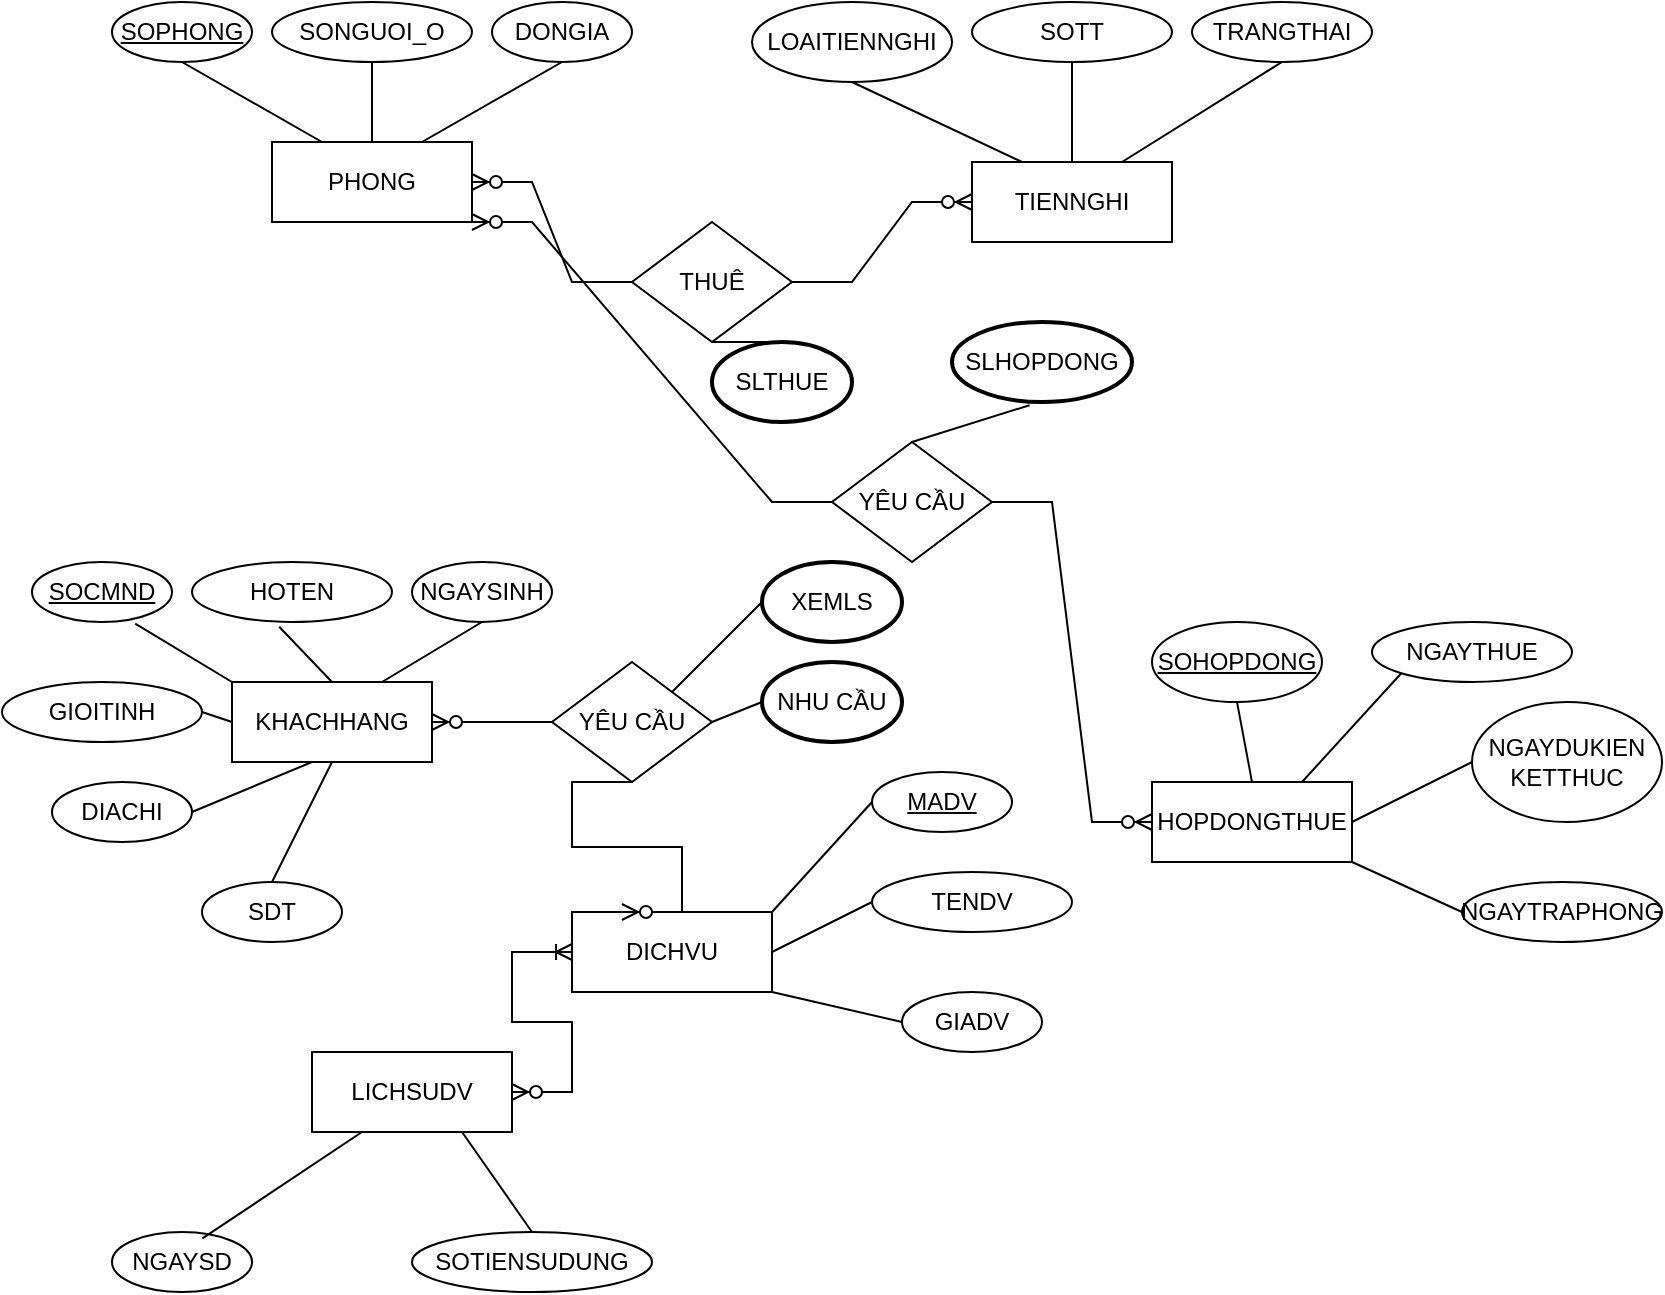 <mxfile version="22.1.3" type="github">
  <diagram name="Page-1" id="K3dOlEwqnWuZSXloKcQ0">
    <mxGraphModel dx="1042" dy="535" grid="1" gridSize="10" guides="1" tooltips="1" connect="1" arrows="1" fold="1" page="1" pageScale="1" pageWidth="850" pageHeight="1100" math="0" shadow="0">
      <root>
        <mxCell id="0" />
        <mxCell id="1" parent="0" />
        <mxCell id="91yJGced5cuJ7klKDWTW-1" value="PHONG" style="rounded=0;whiteSpace=wrap;html=1;" parent="1" vertex="1">
          <mxGeometry x="140" y="110" width="100" height="40" as="geometry" />
        </mxCell>
        <mxCell id="91yJGced5cuJ7klKDWTW-2" value="TIENNGHI" style="rounded=0;whiteSpace=wrap;html=1;" parent="1" vertex="1">
          <mxGeometry x="490" y="120" width="100" height="40" as="geometry" />
        </mxCell>
        <mxCell id="91yJGced5cuJ7klKDWTW-3" value="HOPDONGTHUE" style="rounded=0;whiteSpace=wrap;html=1;" parent="1" vertex="1">
          <mxGeometry x="580" y="430" width="100" height="40" as="geometry" />
        </mxCell>
        <mxCell id="91yJGced5cuJ7klKDWTW-4" value="KHACHHANG" style="rounded=0;whiteSpace=wrap;html=1;" parent="1" vertex="1">
          <mxGeometry x="120" y="380" width="100" height="40" as="geometry" />
        </mxCell>
        <mxCell id="91yJGced5cuJ7klKDWTW-6" value="LICHSUDV" style="rounded=0;whiteSpace=wrap;html=1;" parent="1" vertex="1">
          <mxGeometry x="160" y="565" width="100" height="40" as="geometry" />
        </mxCell>
        <mxCell id="91yJGced5cuJ7klKDWTW-7" value="&lt;u&gt;SOPHONG&lt;/u&gt;" style="ellipse;whiteSpace=wrap;html=1;" parent="1" vertex="1">
          <mxGeometry x="60" y="40" width="70" height="30" as="geometry" />
        </mxCell>
        <mxCell id="91yJGced5cuJ7klKDWTW-8" value="SONGUOI_O" style="ellipse;whiteSpace=wrap;html=1;" parent="1" vertex="1">
          <mxGeometry x="140" y="40" width="100" height="30" as="geometry" />
        </mxCell>
        <mxCell id="91yJGced5cuJ7klKDWTW-9" value="DONGIA" style="ellipse;whiteSpace=wrap;html=1;" parent="1" vertex="1">
          <mxGeometry x="250" y="40" width="70" height="30" as="geometry" />
        </mxCell>
        <mxCell id="91yJGced5cuJ7klKDWTW-10" value="" style="endArrow=none;html=1;rounded=0;entryX=0.5;entryY=1;entryDx=0;entryDy=0;exitX=0.25;exitY=0;exitDx=0;exitDy=0;" parent="1" source="91yJGced5cuJ7klKDWTW-1" target="91yJGced5cuJ7klKDWTW-7" edge="1">
          <mxGeometry width="50" height="50" relative="1" as="geometry">
            <mxPoint x="-30" y="190" as="sourcePoint" />
            <mxPoint x="70" y="100" as="targetPoint" />
          </mxGeometry>
        </mxCell>
        <mxCell id="91yJGced5cuJ7klKDWTW-11" value="" style="endArrow=none;html=1;rounded=0;entryX=0.5;entryY=1;entryDx=0;entryDy=0;exitX=0.5;exitY=0;exitDx=0;exitDy=0;" parent="1" source="91yJGced5cuJ7klKDWTW-1" target="91yJGced5cuJ7klKDWTW-8" edge="1">
          <mxGeometry width="50" height="50" relative="1" as="geometry">
            <mxPoint x="190" y="100" as="sourcePoint" />
            <mxPoint x="200" y="90" as="targetPoint" />
          </mxGeometry>
        </mxCell>
        <mxCell id="91yJGced5cuJ7klKDWTW-13" value="" style="endArrow=none;html=1;rounded=0;entryX=0.5;entryY=1;entryDx=0;entryDy=0;exitX=0.75;exitY=0;exitDx=0;exitDy=0;" parent="1" source="91yJGced5cuJ7klKDWTW-1" target="91yJGced5cuJ7klKDWTW-9" edge="1">
          <mxGeometry width="50" height="50" relative="1" as="geometry">
            <mxPoint x="300" y="180" as="sourcePoint" />
            <mxPoint x="290" y="80" as="targetPoint" />
          </mxGeometry>
        </mxCell>
        <mxCell id="91yJGced5cuJ7klKDWTW-14" value="LOAITIENNGHI" style="ellipse;whiteSpace=wrap;html=1;" parent="1" vertex="1">
          <mxGeometry x="380" y="40" width="100" height="40" as="geometry" />
        </mxCell>
        <mxCell id="91yJGced5cuJ7klKDWTW-15" value="SOTT" style="ellipse;whiteSpace=wrap;html=1;" parent="1" vertex="1">
          <mxGeometry x="490" y="40" width="100" height="30" as="geometry" />
        </mxCell>
        <mxCell id="91yJGced5cuJ7klKDWTW-16" value="TRANGTHAI" style="ellipse;whiteSpace=wrap;html=1;" parent="1" vertex="1">
          <mxGeometry x="600" y="40" width="90" height="30" as="geometry" />
        </mxCell>
        <mxCell id="91yJGced5cuJ7klKDWTW-17" value="" style="endArrow=none;html=1;rounded=0;entryX=0.5;entryY=1;entryDx=0;entryDy=0;exitX=0.25;exitY=0;exitDx=0;exitDy=0;" parent="1" source="91yJGced5cuJ7klKDWTW-2" target="91yJGced5cuJ7klKDWTW-14" edge="1">
          <mxGeometry width="50" height="50" relative="1" as="geometry">
            <mxPoint x="410" y="150" as="sourcePoint" />
            <mxPoint x="460" y="100" as="targetPoint" />
          </mxGeometry>
        </mxCell>
        <mxCell id="91yJGced5cuJ7klKDWTW-18" value="" style="endArrow=none;html=1;rounded=0;entryX=0.5;entryY=1;entryDx=0;entryDy=0;exitX=0.5;exitY=0;exitDx=0;exitDy=0;" parent="1" source="91yJGced5cuJ7klKDWTW-2" target="91yJGced5cuJ7klKDWTW-15" edge="1">
          <mxGeometry width="50" height="50" relative="1" as="geometry">
            <mxPoint x="630" y="150" as="sourcePoint" />
            <mxPoint x="680" y="100" as="targetPoint" />
          </mxGeometry>
        </mxCell>
        <mxCell id="91yJGced5cuJ7klKDWTW-19" value="" style="endArrow=none;html=1;rounded=0;entryX=0.5;entryY=1;entryDx=0;entryDy=0;exitX=0.75;exitY=0;exitDx=0;exitDy=0;" parent="1" source="91yJGced5cuJ7klKDWTW-2" target="91yJGced5cuJ7klKDWTW-16" edge="1">
          <mxGeometry width="50" height="50" relative="1" as="geometry">
            <mxPoint x="600" y="160" as="sourcePoint" />
            <mxPoint x="650" y="110" as="targetPoint" />
          </mxGeometry>
        </mxCell>
        <mxCell id="91yJGced5cuJ7klKDWTW-20" value="&lt;u&gt;SOCMND&lt;/u&gt;" style="ellipse;whiteSpace=wrap;html=1;" parent="1" vertex="1">
          <mxGeometry x="20" y="320" width="70" height="30" as="geometry" />
        </mxCell>
        <mxCell id="91yJGced5cuJ7klKDWTW-21" value="HOTEN" style="ellipse;whiteSpace=wrap;html=1;" parent="1" vertex="1">
          <mxGeometry x="100" y="320" width="100" height="30" as="geometry" />
        </mxCell>
        <mxCell id="91yJGced5cuJ7klKDWTW-22" value="NGAYSINH" style="ellipse;whiteSpace=wrap;html=1;" parent="1" vertex="1">
          <mxGeometry x="210" y="320" width="70" height="30" as="geometry" />
        </mxCell>
        <mxCell id="91yJGced5cuJ7klKDWTW-24" value="GIOITINH" style="ellipse;whiteSpace=wrap;html=1;" parent="1" vertex="1">
          <mxGeometry x="5" y="380" width="100" height="30" as="geometry" />
        </mxCell>
        <mxCell id="91yJGced5cuJ7klKDWTW-25" value="DIACHI" style="ellipse;whiteSpace=wrap;html=1;" parent="1" vertex="1">
          <mxGeometry x="30" y="430" width="70" height="30" as="geometry" />
        </mxCell>
        <mxCell id="91yJGced5cuJ7klKDWTW-26" value="SDT" style="ellipse;whiteSpace=wrap;html=1;" parent="1" vertex="1">
          <mxGeometry x="105" y="480" width="70" height="30" as="geometry" />
        </mxCell>
        <mxCell id="91yJGced5cuJ7klKDWTW-27" value="&lt;u&gt;SOHOPDONG&lt;/u&gt;" style="ellipse;whiteSpace=wrap;html=1;" parent="1" vertex="1">
          <mxGeometry x="580" y="350" width="85" height="40" as="geometry" />
        </mxCell>
        <mxCell id="91yJGced5cuJ7klKDWTW-28" value="NGAYTHUE" style="ellipse;whiteSpace=wrap;html=1;" parent="1" vertex="1">
          <mxGeometry x="690" y="350" width="100" height="30" as="geometry" />
        </mxCell>
        <mxCell id="91yJGced5cuJ7klKDWTW-29" value="NGAYDUKIEN&lt;br&gt;KETTHUC" style="ellipse;whiteSpace=wrap;html=1;" parent="1" vertex="1">
          <mxGeometry x="740" y="390" width="95" height="60" as="geometry" />
        </mxCell>
        <mxCell id="91yJGced5cuJ7klKDWTW-30" value="NGAYTRAPHONG" style="ellipse;whiteSpace=wrap;html=1;" parent="1" vertex="1">
          <mxGeometry x="735" y="480" width="100" height="30" as="geometry" />
        </mxCell>
        <mxCell id="91yJGced5cuJ7klKDWTW-33" value="" style="endArrow=none;html=1;rounded=0;entryX=0.5;entryY=1;entryDx=0;entryDy=0;exitX=0.75;exitY=0;exitDx=0;exitDy=0;" parent="1" source="91yJGced5cuJ7klKDWTW-4" target="91yJGced5cuJ7klKDWTW-22" edge="1">
          <mxGeometry width="50" height="50" relative="1" as="geometry">
            <mxPoint x="230" y="460" as="sourcePoint" />
            <mxPoint x="245" y="360" as="targetPoint" />
          </mxGeometry>
        </mxCell>
        <mxCell id="91yJGced5cuJ7klKDWTW-34" value="" style="endArrow=none;html=1;rounded=0;entryX=0.436;entryY=1.08;entryDx=0;entryDy=0;entryPerimeter=0;exitX=0.5;exitY=0;exitDx=0;exitDy=0;" parent="1" source="91yJGced5cuJ7klKDWTW-4" target="91yJGced5cuJ7klKDWTW-21" edge="1">
          <mxGeometry width="50" height="50" relative="1" as="geometry">
            <mxPoint x="140" y="400" as="sourcePoint" />
            <mxPoint x="190" y="350" as="targetPoint" />
          </mxGeometry>
        </mxCell>
        <mxCell id="91yJGced5cuJ7klKDWTW-35" value="" style="endArrow=none;html=1;rounded=0;entryX=0.737;entryY=1.027;entryDx=0;entryDy=0;entryPerimeter=0;exitX=0;exitY=0;exitDx=0;exitDy=0;" parent="1" source="91yJGced5cuJ7klKDWTW-4" target="91yJGced5cuJ7klKDWTW-20" edge="1">
          <mxGeometry width="50" height="50" relative="1" as="geometry">
            <mxPoint x="90" y="460" as="sourcePoint" />
            <mxPoint x="140" y="410" as="targetPoint" />
          </mxGeometry>
        </mxCell>
        <mxCell id="91yJGced5cuJ7klKDWTW-36" value="" style="endArrow=none;html=1;rounded=0;entryX=0;entryY=0.5;entryDx=0;entryDy=0;exitX=1;exitY=0.5;exitDx=0;exitDy=0;" parent="1" source="91yJGced5cuJ7klKDWTW-24" target="91yJGced5cuJ7klKDWTW-4" edge="1">
          <mxGeometry width="50" height="50" relative="1" as="geometry">
            <mxPoint x="120" y="490" as="sourcePoint" />
            <mxPoint x="170" y="440" as="targetPoint" />
          </mxGeometry>
        </mxCell>
        <mxCell id="91yJGced5cuJ7klKDWTW-37" value="" style="endArrow=none;html=1;rounded=0;exitX=1;exitY=0.5;exitDx=0;exitDy=0;" parent="1" source="91yJGced5cuJ7klKDWTW-25" edge="1">
          <mxGeometry width="50" height="50" relative="1" as="geometry">
            <mxPoint x="90" y="480" as="sourcePoint" />
            <mxPoint x="160" y="420" as="targetPoint" />
          </mxGeometry>
        </mxCell>
        <mxCell id="91yJGced5cuJ7klKDWTW-38" value="" style="endArrow=none;html=1;rounded=0;exitX=0.5;exitY=0;exitDx=0;exitDy=0;entryX=0.5;entryY=1;entryDx=0;entryDy=0;" parent="1" source="91yJGced5cuJ7klKDWTW-26" target="91yJGced5cuJ7klKDWTW-4" edge="1">
          <mxGeometry width="50" height="50" relative="1" as="geometry">
            <mxPoint x="280" y="520" as="sourcePoint" />
            <mxPoint x="330" y="470" as="targetPoint" />
          </mxGeometry>
        </mxCell>
        <mxCell id="91yJGced5cuJ7klKDWTW-39" value="" style="endArrow=none;html=1;rounded=0;entryX=0.5;entryY=1;entryDx=0;entryDy=0;exitX=0.5;exitY=0;exitDx=0;exitDy=0;" parent="1" source="91yJGced5cuJ7klKDWTW-3" target="91yJGced5cuJ7klKDWTW-27" edge="1">
          <mxGeometry width="50" height="50" relative="1" as="geometry">
            <mxPoint x="630" y="440" as="sourcePoint" />
            <mxPoint x="680" y="390" as="targetPoint" />
          </mxGeometry>
        </mxCell>
        <mxCell id="91yJGced5cuJ7klKDWTW-40" value="" style="endArrow=none;html=1;rounded=0;entryX=0;entryY=1;entryDx=0;entryDy=0;exitX=0.75;exitY=0;exitDx=0;exitDy=0;" parent="1" source="91yJGced5cuJ7klKDWTW-3" target="91yJGced5cuJ7klKDWTW-28" edge="1">
          <mxGeometry width="50" height="50" relative="1" as="geometry">
            <mxPoint x="690" y="450" as="sourcePoint" />
            <mxPoint x="740" y="400" as="targetPoint" />
          </mxGeometry>
        </mxCell>
        <mxCell id="91yJGced5cuJ7klKDWTW-41" value="" style="endArrow=none;html=1;rounded=0;entryX=0;entryY=0.5;entryDx=0;entryDy=0;exitX=1;exitY=0.5;exitDx=0;exitDy=0;" parent="1" source="91yJGced5cuJ7klKDWTW-3" target="91yJGced5cuJ7klKDWTW-29" edge="1">
          <mxGeometry width="50" height="50" relative="1" as="geometry">
            <mxPoint x="690" y="500" as="sourcePoint" />
            <mxPoint x="740" y="450" as="targetPoint" />
          </mxGeometry>
        </mxCell>
        <mxCell id="91yJGced5cuJ7klKDWTW-42" value="" style="endArrow=none;html=1;rounded=0;entryX=0;entryY=0.5;entryDx=0;entryDy=0;exitX=1;exitY=1;exitDx=0;exitDy=0;" parent="1" source="91yJGced5cuJ7klKDWTW-3" target="91yJGced5cuJ7klKDWTW-30" edge="1">
          <mxGeometry width="50" height="50" relative="1" as="geometry">
            <mxPoint x="680" y="540" as="sourcePoint" />
            <mxPoint x="730" y="490" as="targetPoint" />
          </mxGeometry>
        </mxCell>
        <mxCell id="91yJGced5cuJ7klKDWTW-50" value="NGAYSD" style="ellipse;whiteSpace=wrap;html=1;" parent="1" vertex="1">
          <mxGeometry x="60" y="655" width="70" height="30" as="geometry" />
        </mxCell>
        <mxCell id="91yJGced5cuJ7klKDWTW-51" value="SOTIENSUDUNG" style="ellipse;whiteSpace=wrap;html=1;" parent="1" vertex="1">
          <mxGeometry x="210" y="655" width="120" height="30" as="geometry" />
        </mxCell>
        <mxCell id="91yJGced5cuJ7klKDWTW-53" value="" style="endArrow=none;html=1;rounded=0;exitX=0.646;exitY=0.107;exitDx=0;exitDy=0;exitPerimeter=0;entryX=0.25;entryY=1;entryDx=0;entryDy=0;" parent="1" source="91yJGced5cuJ7klKDWTW-50" target="91yJGced5cuJ7klKDWTW-6" edge="1">
          <mxGeometry width="50" height="50" relative="1" as="geometry">
            <mxPoint x="130" y="685" as="sourcePoint" />
            <mxPoint x="180" y="635" as="targetPoint" />
          </mxGeometry>
        </mxCell>
        <mxCell id="91yJGced5cuJ7klKDWTW-54" value="" style="endArrow=none;html=1;rounded=0;entryX=0.75;entryY=1;entryDx=0;entryDy=0;exitX=0.5;exitY=0;exitDx=0;exitDy=0;" parent="1" source="91yJGced5cuJ7klKDWTW-51" target="91yJGced5cuJ7klKDWTW-6" edge="1">
          <mxGeometry width="50" height="50" relative="1" as="geometry">
            <mxPoint x="190" y="675" as="sourcePoint" />
            <mxPoint x="240" y="625" as="targetPoint" />
          </mxGeometry>
        </mxCell>
        <mxCell id="91yJGced5cuJ7klKDWTW-55" value="THUÊ" style="rhombus;whiteSpace=wrap;html=1;" parent="1" vertex="1">
          <mxGeometry x="320" y="150" width="80" height="60" as="geometry" />
        </mxCell>
        <mxCell id="91yJGced5cuJ7klKDWTW-58" value="" style="edgeStyle=entityRelationEdgeStyle;fontSize=12;html=1;endArrow=ERzeroToMany;endFill=1;rounded=0;exitX=0;exitY=0.5;exitDx=0;exitDy=0;" parent="1" source="91yJGced5cuJ7klKDWTW-55" target="91yJGced5cuJ7klKDWTW-1" edge="1">
          <mxGeometry width="100" height="100" relative="1" as="geometry">
            <mxPoint x="170" y="280" as="sourcePoint" />
            <mxPoint x="270" y="180" as="targetPoint" />
          </mxGeometry>
        </mxCell>
        <mxCell id="91yJGced5cuJ7klKDWTW-60" value="" style="edgeStyle=entityRelationEdgeStyle;fontSize=12;html=1;endArrow=ERzeroToMany;endFill=1;rounded=0;entryX=0;entryY=0.5;entryDx=0;entryDy=0;exitX=1;exitY=0.5;exitDx=0;exitDy=0;" parent="1" source="91yJGced5cuJ7klKDWTW-55" target="91yJGced5cuJ7klKDWTW-2" edge="1">
          <mxGeometry width="100" height="100" relative="1" as="geometry">
            <mxPoint x="370" y="250" as="sourcePoint" />
            <mxPoint x="470" y="150" as="targetPoint" />
          </mxGeometry>
        </mxCell>
        <mxCell id="91yJGced5cuJ7klKDWTW-61" value="YÊU CẦU" style="rhombus;whiteSpace=wrap;html=1;" parent="1" vertex="1">
          <mxGeometry x="420" y="260" width="80" height="60" as="geometry" />
        </mxCell>
        <mxCell id="91yJGced5cuJ7klKDWTW-62" value="SLTHUE" style="strokeWidth=2;html=1;shape=mxgraph.flowchart.start_2;whiteSpace=wrap;" parent="1" vertex="1">
          <mxGeometry x="360" y="210" width="70" height="40" as="geometry" />
        </mxCell>
        <mxCell id="91yJGced5cuJ7klKDWTW-63" value="" style="endArrow=none;html=1;rounded=0;entryX=0.5;entryY=1;entryDx=0;entryDy=0;exitX=0.5;exitY=0;exitDx=0;exitDy=0;exitPerimeter=0;" parent="1" source="91yJGced5cuJ7klKDWTW-62" target="91yJGced5cuJ7klKDWTW-55" edge="1">
          <mxGeometry width="50" height="50" relative="1" as="geometry">
            <mxPoint x="320" y="270" as="sourcePoint" />
            <mxPoint x="370" y="220" as="targetPoint" />
          </mxGeometry>
        </mxCell>
        <mxCell id="91yJGced5cuJ7klKDWTW-64" value="" style="edgeStyle=entityRelationEdgeStyle;fontSize=12;html=1;endArrow=ERzeroToMany;endFill=1;rounded=0;entryX=1;entryY=1;entryDx=0;entryDy=0;exitX=0;exitY=0.5;exitDx=0;exitDy=0;" parent="1" source="91yJGced5cuJ7klKDWTW-61" target="91yJGced5cuJ7klKDWTW-1" edge="1">
          <mxGeometry width="100" height="100" relative="1" as="geometry">
            <mxPoint x="310" y="300" as="sourcePoint" />
            <mxPoint x="190" y="240" as="targetPoint" />
            <Array as="points">
              <mxPoint x="260" y="220" />
              <mxPoint x="260" y="220" />
              <mxPoint x="260" y="230" />
            </Array>
          </mxGeometry>
        </mxCell>
        <mxCell id="91yJGced5cuJ7klKDWTW-66" value="" style="edgeStyle=entityRelationEdgeStyle;fontSize=12;html=1;endArrow=ERzeroToMany;endFill=1;rounded=0;entryX=0;entryY=0.5;entryDx=0;entryDy=0;exitX=1;exitY=0.5;exitDx=0;exitDy=0;" parent="1" source="91yJGced5cuJ7klKDWTW-61" target="91yJGced5cuJ7klKDWTW-3" edge="1">
          <mxGeometry width="100" height="100" relative="1" as="geometry">
            <mxPoint x="460" y="320" as="sourcePoint" />
            <mxPoint x="550" y="280" as="targetPoint" />
            <Array as="points">
              <mxPoint x="520" y="400" />
            </Array>
          </mxGeometry>
        </mxCell>
        <mxCell id="91yJGced5cuJ7klKDWTW-67" value="SLHOPDONG" style="strokeWidth=2;html=1;shape=mxgraph.flowchart.start_2;whiteSpace=wrap;" parent="1" vertex="1">
          <mxGeometry x="480" y="200" width="90" height="40" as="geometry" />
        </mxCell>
        <mxCell id="91yJGced5cuJ7klKDWTW-69" style="edgeStyle=orthogonalEdgeStyle;rounded=0;orthogonalLoop=1;jettySize=auto;html=1;exitX=0.5;exitY=1;exitDx=0;exitDy=0;exitPerimeter=0;" parent="1" source="91yJGced5cuJ7klKDWTW-67" target="91yJGced5cuJ7klKDWTW-67" edge="1">
          <mxGeometry relative="1" as="geometry" />
        </mxCell>
        <mxCell id="91yJGced5cuJ7klKDWTW-70" value="" style="endArrow=none;html=1;rounded=0;entryX=0.431;entryY=1.04;entryDx=0;entryDy=0;entryPerimeter=0;exitX=0.5;exitY=0;exitDx=0;exitDy=0;" parent="1" source="91yJGced5cuJ7klKDWTW-61" target="91yJGced5cuJ7klKDWTW-67" edge="1">
          <mxGeometry width="50" height="50" relative="1" as="geometry">
            <mxPoint x="440" y="350" as="sourcePoint" />
            <mxPoint x="490" y="300" as="targetPoint" />
          </mxGeometry>
        </mxCell>
        <mxCell id="91yJGced5cuJ7klKDWTW-71" value="DICHVU" style="rounded=0;whiteSpace=wrap;html=1;" parent="1" vertex="1">
          <mxGeometry x="290" y="495" width="100" height="40" as="geometry" />
        </mxCell>
        <mxCell id="91yJGced5cuJ7klKDWTW-72" value="&lt;u&gt;MADV&lt;/u&gt;" style="ellipse;whiteSpace=wrap;html=1;" parent="1" vertex="1">
          <mxGeometry x="440" y="425" width="70" height="30" as="geometry" />
        </mxCell>
        <mxCell id="91yJGced5cuJ7klKDWTW-73" value="TENDV" style="ellipse;whiteSpace=wrap;html=1;" parent="1" vertex="1">
          <mxGeometry x="440" y="475" width="100" height="30" as="geometry" />
        </mxCell>
        <mxCell id="91yJGced5cuJ7klKDWTW-74" value="GIADV" style="ellipse;whiteSpace=wrap;html=1;" parent="1" vertex="1">
          <mxGeometry x="455" y="535" width="70" height="30" as="geometry" />
        </mxCell>
        <mxCell id="91yJGced5cuJ7klKDWTW-75" value="" style="endArrow=none;html=1;rounded=0;entryX=0;entryY=0.5;entryDx=0;entryDy=0;exitX=1;exitY=0;exitDx=0;exitDy=0;" parent="1" source="91yJGced5cuJ7klKDWTW-71" target="91yJGced5cuJ7klKDWTW-72" edge="1">
          <mxGeometry width="50" height="50" relative="1" as="geometry">
            <mxPoint x="370" y="535" as="sourcePoint" />
            <mxPoint x="420" y="485" as="targetPoint" />
          </mxGeometry>
        </mxCell>
        <mxCell id="91yJGced5cuJ7klKDWTW-76" value="" style="endArrow=none;html=1;rounded=0;entryX=0;entryY=0.5;entryDx=0;entryDy=0;exitX=1;exitY=0.5;exitDx=0;exitDy=0;" parent="1" source="91yJGced5cuJ7klKDWTW-71" target="91yJGced5cuJ7klKDWTW-73" edge="1">
          <mxGeometry width="50" height="50" relative="1" as="geometry">
            <mxPoint x="380" y="595" as="sourcePoint" />
            <mxPoint x="430" y="515" as="targetPoint" />
          </mxGeometry>
        </mxCell>
        <mxCell id="91yJGced5cuJ7klKDWTW-77" value="" style="endArrow=none;html=1;rounded=0;entryX=0;entryY=0.5;entryDx=0;entryDy=0;exitX=1;exitY=1;exitDx=0;exitDy=0;" parent="1" source="91yJGced5cuJ7klKDWTW-71" target="91yJGced5cuJ7klKDWTW-74" edge="1">
          <mxGeometry width="50" height="50" relative="1" as="geometry">
            <mxPoint x="400" y="545" as="sourcePoint" />
            <mxPoint x="440" y="555" as="targetPoint" />
          </mxGeometry>
        </mxCell>
        <mxCell id="91yJGced5cuJ7klKDWTW-78" value="YÊU CẦU" style="rhombus;whiteSpace=wrap;html=1;" parent="1" vertex="1">
          <mxGeometry x="280" y="370" width="80" height="60" as="geometry" />
        </mxCell>
        <mxCell id="91yJGced5cuJ7klKDWTW-79" value="" style="edgeStyle=entityRelationEdgeStyle;fontSize=12;html=1;endArrow=ERzeroToMany;endFill=1;rounded=0;exitX=0;exitY=0.5;exitDx=0;exitDy=0;entryX=1;entryY=0.5;entryDx=0;entryDy=0;" parent="1" source="91yJGced5cuJ7klKDWTW-78" target="91yJGced5cuJ7klKDWTW-4" edge="1">
          <mxGeometry width="100" height="100" relative="1" as="geometry">
            <mxPoint x="340" y="310" as="sourcePoint" />
            <mxPoint x="260" y="260" as="targetPoint" />
          </mxGeometry>
        </mxCell>
        <mxCell id="91yJGced5cuJ7klKDWTW-81" value="" style="edgeStyle=entityRelationEdgeStyle;fontSize=12;html=1;endArrow=ERzeroToMany;endFill=1;rounded=0;entryX=0.25;entryY=0;entryDx=0;entryDy=0;exitX=0.5;exitY=1;exitDx=0;exitDy=0;" parent="1" source="91yJGced5cuJ7klKDWTW-78" target="91yJGced5cuJ7klKDWTW-71" edge="1">
          <mxGeometry width="100" height="100" relative="1" as="geometry">
            <mxPoint x="480" y="340" as="sourcePoint" />
            <mxPoint x="590" y="460" as="targetPoint" />
            <Array as="points">
              <mxPoint x="530" y="410" />
            </Array>
          </mxGeometry>
        </mxCell>
        <mxCell id="91yJGced5cuJ7klKDWTW-82" value="" style="edgeStyle=entityRelationEdgeStyle;fontSize=12;html=1;endArrow=ERoneToMany;startArrow=ERzeroToMany;rounded=0;entryX=0;entryY=0.5;entryDx=0;entryDy=0;exitX=1;exitY=0.5;exitDx=0;exitDy=0;" parent="1" source="91yJGced5cuJ7klKDWTW-6" target="91yJGced5cuJ7klKDWTW-71" edge="1">
          <mxGeometry width="100" height="100" relative="1" as="geometry">
            <mxPoint x="310" y="740" as="sourcePoint" />
            <mxPoint x="410" y="640" as="targetPoint" />
          </mxGeometry>
        </mxCell>
        <mxCell id="91yJGced5cuJ7klKDWTW-83" value="NHU CẦU" style="strokeWidth=2;html=1;shape=mxgraph.flowchart.start_2;whiteSpace=wrap;" parent="1" vertex="1">
          <mxGeometry x="385" y="370" width="70" height="40" as="geometry" />
        </mxCell>
        <mxCell id="91yJGced5cuJ7klKDWTW-85" value="XEMLS" style="strokeWidth=2;html=1;shape=mxgraph.flowchart.start_2;whiteSpace=wrap;" parent="1" vertex="1">
          <mxGeometry x="385" y="320" width="70" height="40" as="geometry" />
        </mxCell>
        <mxCell id="91yJGced5cuJ7klKDWTW-86" value="" style="endArrow=none;html=1;rounded=0;entryX=0;entryY=0.5;entryDx=0;entryDy=0;entryPerimeter=0;exitX=1;exitY=0;exitDx=0;exitDy=0;" parent="1" source="91yJGced5cuJ7klKDWTW-78" target="91yJGced5cuJ7klKDWTW-85" edge="1">
          <mxGeometry width="50" height="50" relative="1" as="geometry">
            <mxPoint x="330" y="390" as="sourcePoint" />
            <mxPoint x="370" y="340" as="targetPoint" />
          </mxGeometry>
        </mxCell>
        <mxCell id="91yJGced5cuJ7klKDWTW-87" value="" style="endArrow=none;html=1;rounded=0;exitX=1;exitY=0.5;exitDx=0;exitDy=0;entryX=0;entryY=0.5;entryDx=0;entryDy=0;entryPerimeter=0;" parent="1" source="91yJGced5cuJ7klKDWTW-78" target="91yJGced5cuJ7klKDWTW-83" edge="1">
          <mxGeometry width="50" height="50" relative="1" as="geometry">
            <mxPoint x="340" y="470" as="sourcePoint" />
            <mxPoint x="390" y="420" as="targetPoint" />
          </mxGeometry>
        </mxCell>
      </root>
    </mxGraphModel>
  </diagram>
</mxfile>
